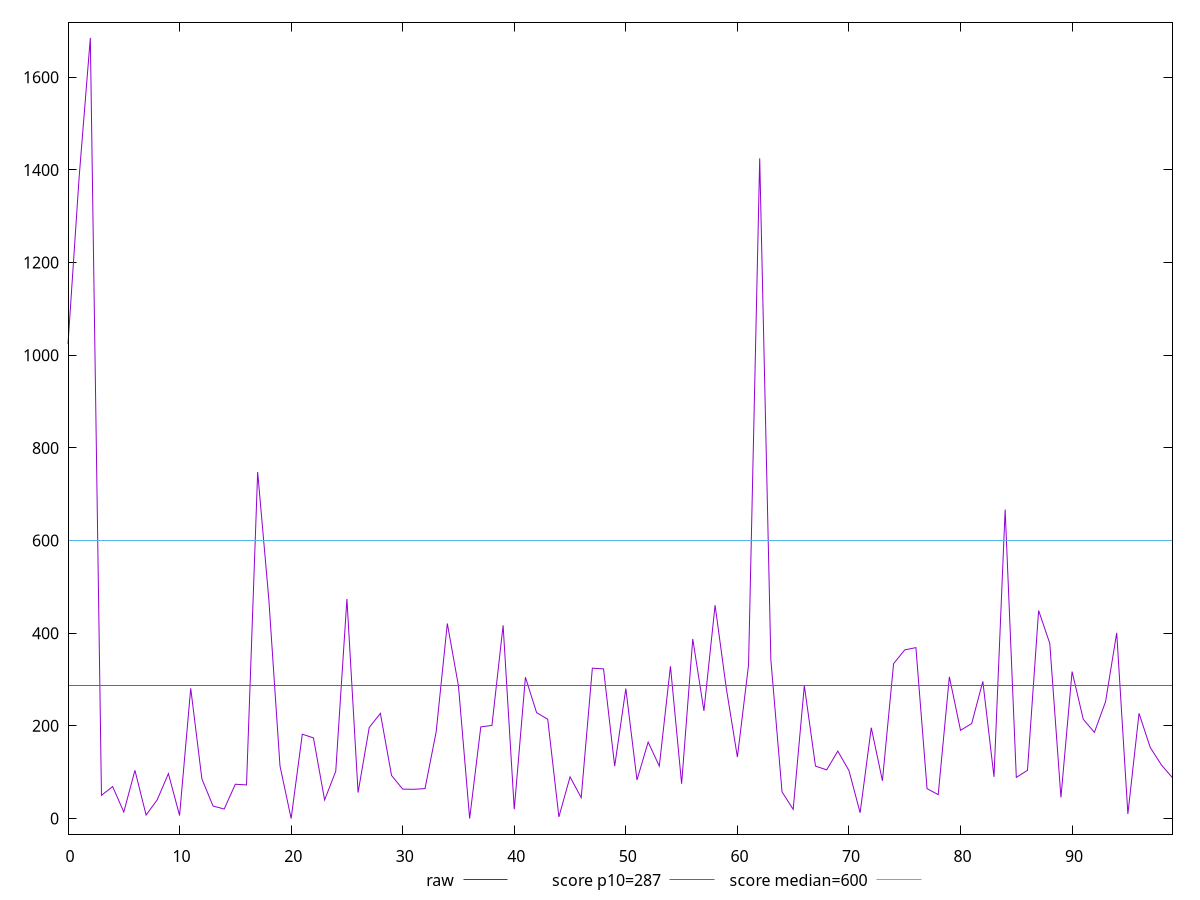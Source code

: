 reset

$raw <<EOF
0 1024.0420000000004
1 1385
2 1685.0800000000008
3 50
4 69
5 13.999999999999886
6 104
7 7.5
8 40.5
9 97
10 6.5
11 281.1120000000001
12 85.5
13 27
14 20.5
15 74
16 72.5
17 748
18 473.3160000000004
19 113.67000000000007
20 0
21 182
22 174
23 40
24 102
25 474
26 56
27 196.5
28 227.01400000000024
29 93
30 63.49400000000014
31 63.04899999999998
32 64.56799999999976
33 186.9999999999999
34 421
35 286
36 0
37 197.74099999999999
38 201
39 417.1088
40 19.87999999999988
41 305
42 228.67299999999977
43 214.25800000000004
44 3.5
45 89.94000000000005
46 44.999999999999886
47 324.60600000000034
48 322.9999999999999
49 112.99999999999989
50 280.4119999999998
51 83.13960000000009
52 165.0000000000001
53 113.14380000000006
54 328.7073999999999
55 75
56 387.696
57 232.30899999999974
58 460.4999999999999
59 282.078
60 132.61400000000003
61 331.4970000000002
62 1425.1659999999995
63 342.5000000000001
64 57.63799999999992
65 19.70400000000018
66 286.908
67 113.11999999999989
68 105
69 145.5
70 103.5
71 12.5
72 196
73 81.50000000000011
74 334.3000000000002
75 364
76 368.91599999999994
77 64.5
78 51.5
79 305.9999999999999
80 190.37199999999996
81 205.00000000000023
82 296.00800000000027
83 90.01399999999978
84 666.9519999999995
85 88.726
86 103.99999999999977
87 449
88 377.9999999999999
89 45.5
90 317.25800000000027
91 214.29200000000026
92 186
93 252.2328000000001
94 400.8600000000001
95 9.823000000000093
96 227
97 153.74199999999973
98 115.7919999999998
99 88
EOF

set key outside below
set xrange [0:99]
set yrange [-33.70160000000002:1718.781600000001]
set trange [-33.70160000000002:1718.781600000001]
set terminal svg size 640, 500 enhanced background rgb 'white'
set output "report/report_00029_2021-02-24T13-36-40.390Z/total-blocking-time/samples/agenda/raw/values.svg"

plot $raw title "raw" with line, \
     287 title "score p10=287", \
     600 title "score median=600"

reset
